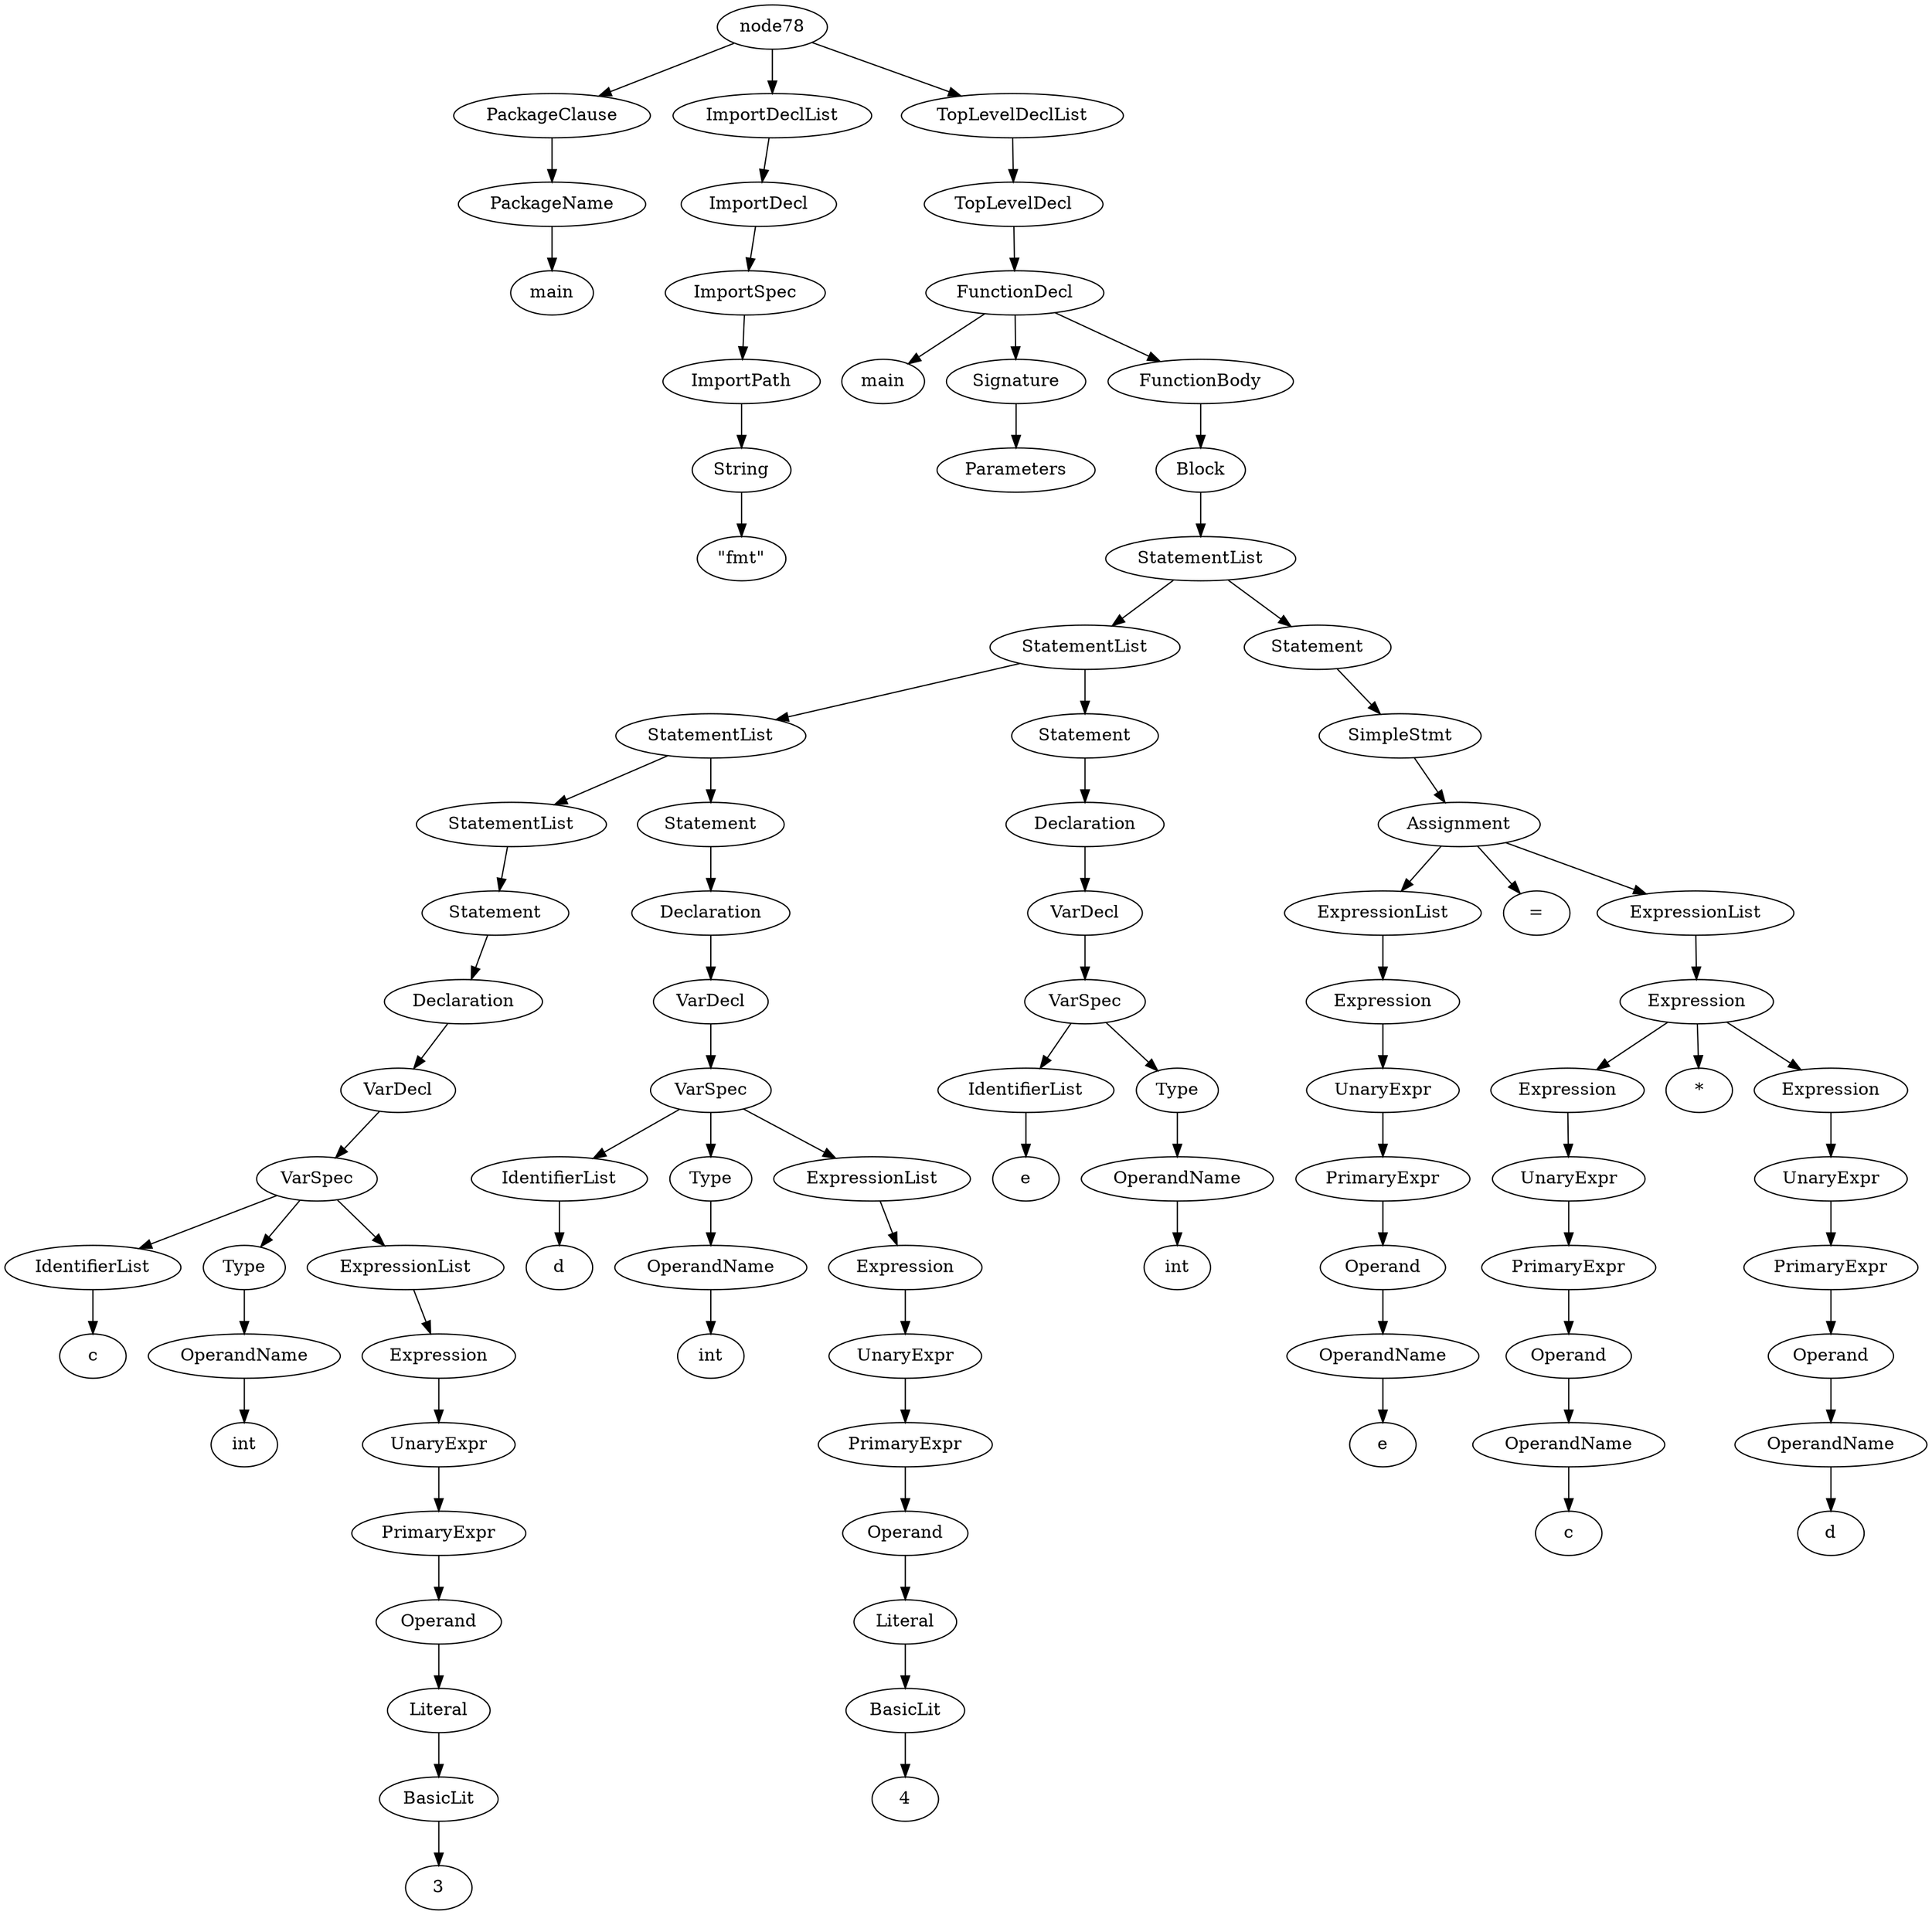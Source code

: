 digraph G {
node79[label="PackageClause"];
node80[label="PackageName"];
node81[label="main"];
node82[label="ImportDeclList"];
node83[label="ImportDecl"];
node84[label="ImportSpec"];
node85[label="ImportPath"];
node86[label="String"];
node87[label="\"fmt\""];
node88[label="TopLevelDeclList"];
node89[label="TopLevelDecl"];
node90[label="FunctionDecl"];
node91[label="main"];
node92[label="Signature"];
node93[label="Parameters"];
node94[label="FunctionBody"];
node95[label="Block"];
node96[label="StatementList"];
node97[label="StatementList"];
node98[label="StatementList"];
node99[label="StatementList"];
node100[label="Statement"];
node101[label="Declaration"];
node102[label="VarDecl"];
node103[label="VarSpec"];
node104[label="IdentifierList"];
node105[label="c"];
node106[label="Type"];
node107[label="OperandName"];
node108[label="int"];
node109[label="ExpressionList"];
node110[label="Expression"];
node111[label="UnaryExpr"];
node112[label="PrimaryExpr"];
node113[label="Operand"];
node114[label="Literal"];
node115[label="BasicLit"];
node116[label="3"];
node117[label="Statement"];
node118[label="Declaration"];
node119[label="VarDecl"];
node120[label="VarSpec"];
node121[label="IdentifierList"];
node122[label="d"];
node123[label="Type"];
node124[label="OperandName"];
node125[label="int"];
node126[label="ExpressionList"];
node127[label="Expression"];
node128[label="UnaryExpr"];
node129[label="PrimaryExpr"];
node130[label="Operand"];
node131[label="Literal"];
node132[label="BasicLit"];
node133[label="4"];
node134[label="Statement"];
node135[label="Declaration"];
node136[label="VarDecl"];
node137[label="VarSpec"];
node138[label="IdentifierList"];
node139[label="e"];
node140[label="Type"];
node141[label="OperandName"];
node142[label="int"];
node143[label="Statement"];
node144[label="SimpleStmt"];
node145[label="Assignment"];
node146[label="ExpressionList"];
node147[label="Expression"];
node148[label="UnaryExpr"];
node149[label="PrimaryExpr"];
node150[label="Operand"];
node151[label="OperandName"];
node152[label="e"];
node153[label="="];
node154[label="ExpressionList"];
node155[label="Expression"];
node156[label="Expression"];
node157[label="UnaryExpr"];
node158[label="PrimaryExpr"];
node159[label="Operand"];
node160[label="OperandName"];
node161[label="c"];
node162[label="*"];
node163[label="Expression"];
node164[label="UnaryExpr"];
node165[label="PrimaryExpr"];
node166[label="Operand"];
node167[label="OperandName"];
node168[label="d"];


"node78"->"node79";
"node79"->"node80";
"node80"->"node81";
"node78"->"node82";
"node82"->"node83";
"node83"->"node84";
"node84"->"node85";
"node85"->"node86";
"node86"->"node87";
"node78"->"node88";
"node88"->"node89";
"node89"->"node90";
"node90"->"node91";
"node90"->"node92";
"node92"->"node93";
"node90"->"node94";
"node94"->"node95";
"node95"->"node96";
"node96"->"node97";
"node97"->"node98";
"node98"->"node99";
"node99"->"node100";
"node100"->"node101";
"node101"->"node102";
"node102"->"node103";
"node103"->"node104";
"node104"->"node105";
"node103"->"node106";
"node106"->"node107";
"node107"->"node108";
"node103"->"node109";
"node109"->"node110";
"node110"->"node111";
"node111"->"node112";
"node112"->"node113";
"node113"->"node114";
"node114"->"node115";
"node115"->"node116";
"node98"->"node117";
"node117"->"node118";
"node118"->"node119";
"node119"->"node120";
"node120"->"node121";
"node121"->"node122";
"node120"->"node123";
"node123"->"node124";
"node124"->"node125";
"node120"->"node126";
"node126"->"node127";
"node127"->"node128";
"node128"->"node129";
"node129"->"node130";
"node130"->"node131";
"node131"->"node132";
"node132"->"node133";
"node97"->"node134";
"node134"->"node135";
"node135"->"node136";
"node136"->"node137";
"node137"->"node138";
"node138"->"node139";
"node137"->"node140";
"node140"->"node141";
"node141"->"node142";
"node96"->"node143";
"node143"->"node144";
"node144"->"node145";
"node145"->"node146";
"node146"->"node147";
"node147"->"node148";
"node148"->"node149";
"node149"->"node150";
"node150"->"node151";
"node151"->"node152";
"node145"->"node153";
"node145"->"node154";
"node154"->"node155";
"node155"->"node156";
"node156"->"node157";
"node157"->"node158";
"node158"->"node159";
"node159"->"node160";
"node160"->"node161";
"node155"->"node162";
"node155"->"node163";
"node163"->"node164";
"node164"->"node165";
"node165"->"node166";
"node166"->"node167";
"node167"->"node168";

}